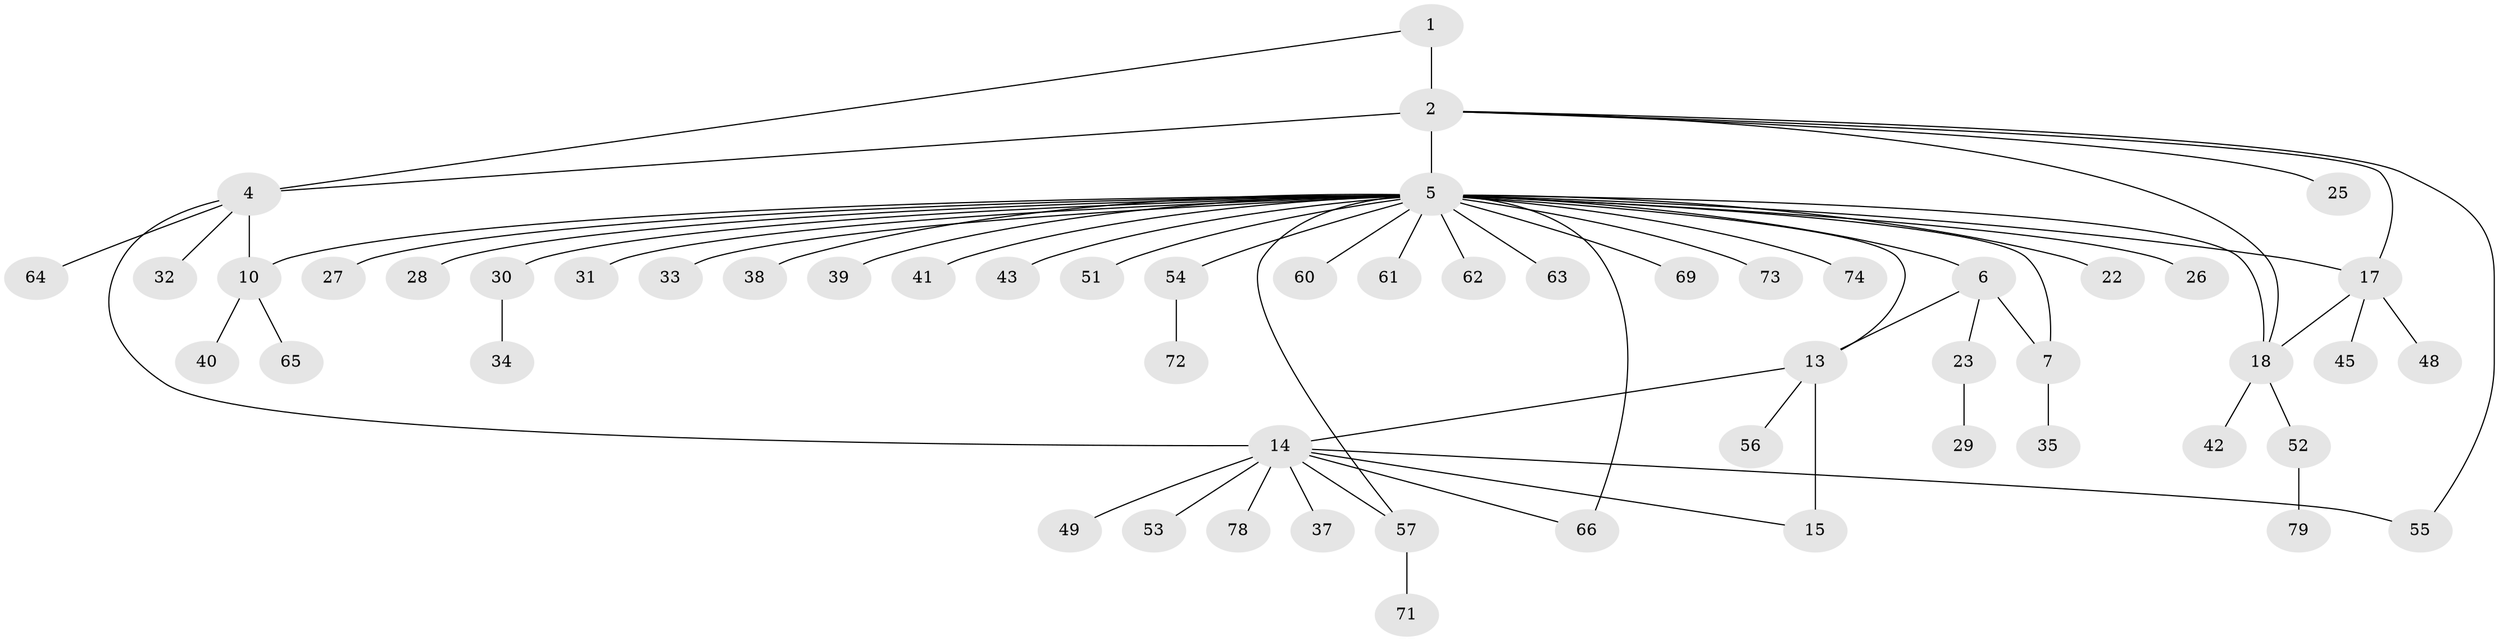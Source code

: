 // original degree distribution, {3: 0.05, 5: 0.0625, 7: 0.0375, 11: 0.0375, 4: 0.0375, 10: 0.0125, 8: 0.025, 9: 0.0125, 1: 0.6, 2: 0.125}
// Generated by graph-tools (version 1.1) at 2025/19/03/04/25 18:19:36]
// undirected, 56 vertices, 67 edges
graph export_dot {
graph [start="1"]
  node [color=gray90,style=filled];
  1;
  2 [super="+3+20"];
  4;
  5 [super="+44+21+9+8"];
  6;
  7;
  10 [super="+70+11"];
  13 [super="+16+24+75+59"];
  14;
  15;
  17 [super="+36"];
  18;
  22;
  23 [super="+68"];
  25;
  26;
  27;
  28;
  29;
  30;
  31;
  32;
  33;
  34;
  35;
  37;
  38;
  39;
  40;
  41;
  42;
  43;
  45;
  48;
  49;
  51;
  52;
  53;
  54;
  55;
  56 [super="+80"];
  57 [super="+77"];
  60;
  61;
  62;
  63;
  64;
  65;
  66;
  69;
  71;
  72;
  73;
  74;
  78;
  79;
  1 -- 2 [weight=2];
  1 -- 4;
  2 -- 4 [weight=2];
  2 -- 55;
  2 -- 25;
  2 -- 17;
  2 -- 18;
  2 -- 5 [weight=2];
  4 -- 10;
  4 -- 14;
  4 -- 32;
  4 -- 64;
  5 -- 6 [weight=2];
  5 -- 7 [weight=2];
  5 -- 17 [weight=2];
  5 -- 28;
  5 -- 30;
  5 -- 31;
  5 -- 66;
  5 -- 69;
  5 -- 73;
  5 -- 10 [weight=4];
  5 -- 74;
  5 -- 13 [weight=2];
  5 -- 18;
  5 -- 26;
  5 -- 27;
  5 -- 38;
  5 -- 39;
  5 -- 51;
  5 -- 54;
  5 -- 57;
  5 -- 60;
  5 -- 62;
  5 -- 63;
  5 -- 33;
  5 -- 41;
  5 -- 43;
  5 -- 22;
  5 -- 61;
  6 -- 7;
  6 -- 13;
  6 -- 23;
  7 -- 35;
  10 -- 40;
  10 -- 65;
  13 -- 14 [weight=2];
  13 -- 15 [weight=2];
  13 -- 56;
  14 -- 15;
  14 -- 37;
  14 -- 49;
  14 -- 53;
  14 -- 55;
  14 -- 57;
  14 -- 66;
  14 -- 78;
  17 -- 18;
  17 -- 45;
  17 -- 48;
  18 -- 42;
  18 -- 52;
  23 -- 29;
  30 -- 34;
  52 -- 79;
  54 -- 72;
  57 -- 71;
}
